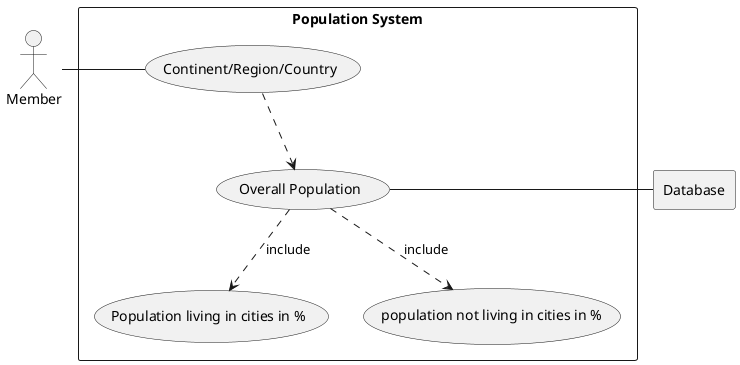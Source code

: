 @startuml


actor User as "Member"

rectangle Database

rectangle "Population System" {


    usecase UC5 as "Continent/Region/Country"

    usecase UC4 as "Overall Population"

    usecase UCa as "Population living in cities in %"

    usecase UCb as "population not living in cities in %"

    User - UC5
    UC4 ..> UCa : include
    UC4 ..> UCb : include
    UC4 - Database
    UC5 ..> UC4
@enduml
